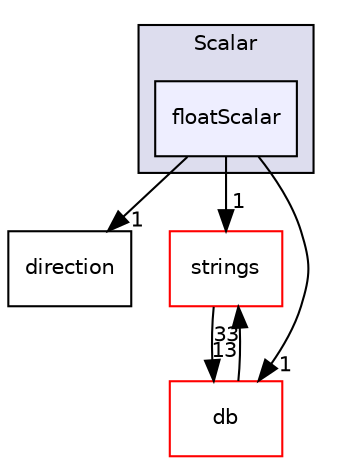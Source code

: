 digraph "src/OpenFOAM/primitives/Scalar/floatScalar" {
  bgcolor=transparent;
  compound=true
  node [ fontsize="10", fontname="Helvetica"];
  edge [ labelfontsize="10", labelfontname="Helvetica"];
  subgraph clusterdir_b4f4914e791ff496381862f16be45bae {
    graph [ bgcolor="#ddddee", pencolor="black", label="Scalar" fontname="Helvetica", fontsize="10", URL="dir_b4f4914e791ff496381862f16be45bae.html"]
  dir_388ebc957afd3195739a0ce6ea56f687 [shape=box, label="floatScalar", style="filled", fillcolor="#eeeeff", pencolor="black", URL="dir_388ebc957afd3195739a0ce6ea56f687.html"];
  }
  dir_19dbf0591cffda9f7a5a990739e1850d [shape=box label="direction" URL="dir_19dbf0591cffda9f7a5a990739e1850d.html"];
  dir_ce1ee507886310df0e74ee2e624fbc88 [shape=box label="strings" color="red" URL="dir_ce1ee507886310df0e74ee2e624fbc88.html"];
  dir_63c634f7a7cfd679ac26c67fb30fc32f [shape=box label="db" color="red" URL="dir_63c634f7a7cfd679ac26c67fb30fc32f.html"];
  dir_ce1ee507886310df0e74ee2e624fbc88->dir_63c634f7a7cfd679ac26c67fb30fc32f [headlabel="13", labeldistance=1.5 headhref="dir_002379_001944.html"];
  dir_388ebc957afd3195739a0ce6ea56f687->dir_19dbf0591cffda9f7a5a990739e1850d [headlabel="1", labeldistance=1.5 headhref="dir_002370_002326.html"];
  dir_388ebc957afd3195739a0ce6ea56f687->dir_ce1ee507886310df0e74ee2e624fbc88 [headlabel="1", labeldistance=1.5 headhref="dir_002370_002379.html"];
  dir_388ebc957afd3195739a0ce6ea56f687->dir_63c634f7a7cfd679ac26c67fb30fc32f [headlabel="1", labeldistance=1.5 headhref="dir_002370_001944.html"];
  dir_63c634f7a7cfd679ac26c67fb30fc32f->dir_ce1ee507886310df0e74ee2e624fbc88 [headlabel="33", labeldistance=1.5 headhref="dir_001944_002379.html"];
}
